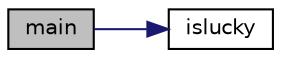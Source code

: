 digraph "main"
{
 // LATEX_PDF_SIZE
  edge [fontname="Helvetica",fontsize="10",labelfontname="Helvetica",labelfontsize="10"];
  node [fontname="Helvetica",fontsize="10",shape=record];
  rankdir="LR";
  Node1 [label="main",height=0.2,width=0.4,color="black", fillcolor="grey75", style="filled", fontcolor="black",tooltip="main функція, викликає функцію islucky декілька раз"];
  Node1 -> Node2 [color="midnightblue",fontsize="10",style="solid",fontname="Helvetica"];
  Node2 [label="islucky",height=0.2,width=0.4,color="black", fillcolor="white", style="filled",URL="$remakelab53_8c.html#a4240fb3bedbcc0dd39df362963d47a4a",tooltip="Функція, що визначає чи є квиток щасливим"];
}
